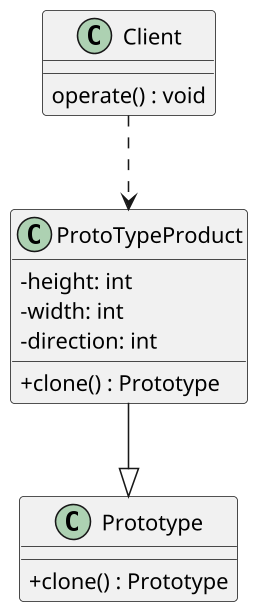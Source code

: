 @startuml

skinparam classAttributeIconSize 0
skinparam linetype ortho
skinparam defaultTextAlignment center
skinparam dpi 150
' up to down direction

class Prototype {
    + clone() : Prototype
}

class ProtoTypeProduct  {
     - height: int
     - width: int
     - direction: int
     + clone() : Prototype
}

ProtoTypeProduct --|> Prototype

class Client {
     operate() : void
}

Client ..down> ProtoTypeProduct

@enduml
